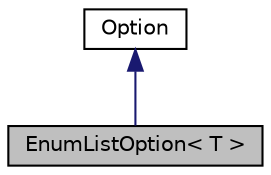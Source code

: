 digraph "EnumListOption&lt; T &gt;"
{
 // LATEX_PDF_SIZE
  edge [fontname="Helvetica",fontsize="10",labelfontname="Helvetica",labelfontsize="10"];
  node [fontname="Helvetica",fontsize="10",shape=record];
  Node1 [label="EnumListOption\< T \>",height=0.2,width=0.4,color="black", fillcolor="grey75", style="filled", fontcolor="black",tooltip="Implementation of an option that accepts any number of values from a fixed set."];
  Node2 -> Node1 [dir="back",color="midnightblue",fontsize="10",style="solid",fontname="Helvetica"];
  Node2 [label="Option",height=0.2,width=0.4,color="black", fillcolor="white", style="filled",URL="$classarm__compute_1_1utils_1_1_option.xhtml",tooltip="Abstract base class for a command line option."];
}
